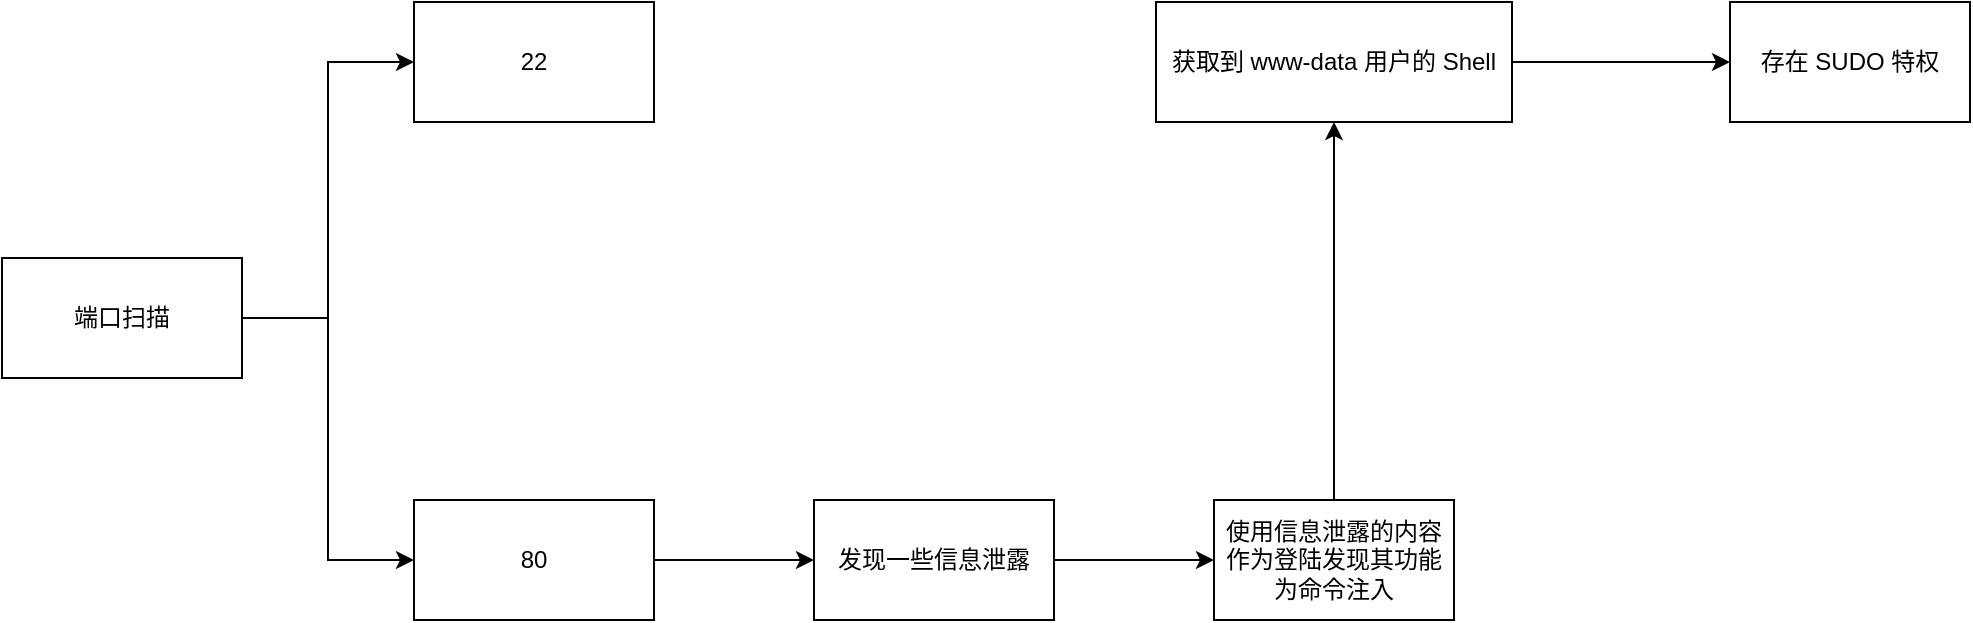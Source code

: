 <mxfile version="22.0.4" type="github">
  <diagram name="第 1 页" id="jb1iR6AMYLd8cT_AI2Zz">
    <mxGraphModel dx="1450" dy="582" grid="0" gridSize="10" guides="1" tooltips="1" connect="1" arrows="1" fold="1" page="0" pageScale="1" pageWidth="827" pageHeight="1169" math="0" shadow="0">
      <root>
        <mxCell id="0" />
        <mxCell id="1" parent="0" />
        <mxCell id="PiPdCyih-CMRkivFqta5-3" value="" style="edgeStyle=orthogonalEdgeStyle;rounded=0;orthogonalLoop=1;jettySize=auto;html=1;entryX=0;entryY=0.5;entryDx=0;entryDy=0;" edge="1" parent="1" source="PiPdCyih-CMRkivFqta5-1" target="PiPdCyih-CMRkivFqta5-2">
          <mxGeometry relative="1" as="geometry" />
        </mxCell>
        <mxCell id="PiPdCyih-CMRkivFqta5-5" value="" style="edgeStyle=orthogonalEdgeStyle;rounded=0;orthogonalLoop=1;jettySize=auto;html=1;entryX=0;entryY=0.5;entryDx=0;entryDy=0;" edge="1" parent="1" source="PiPdCyih-CMRkivFqta5-1" target="PiPdCyih-CMRkivFqta5-4">
          <mxGeometry relative="1" as="geometry" />
        </mxCell>
        <mxCell id="PiPdCyih-CMRkivFqta5-1" value="端口扫描" style="rounded=0;whiteSpace=wrap;html=1;" vertex="1" parent="1">
          <mxGeometry x="-25" y="211" width="120" height="60" as="geometry" />
        </mxCell>
        <mxCell id="PiPdCyih-CMRkivFqta5-2" value="22" style="whiteSpace=wrap;html=1;rounded=0;" vertex="1" parent="1">
          <mxGeometry x="181" y="83" width="120" height="60" as="geometry" />
        </mxCell>
        <mxCell id="PiPdCyih-CMRkivFqta5-7" value="" style="edgeStyle=orthogonalEdgeStyle;rounded=0;orthogonalLoop=1;jettySize=auto;html=1;" edge="1" parent="1" source="PiPdCyih-CMRkivFqta5-4" target="PiPdCyih-CMRkivFqta5-6">
          <mxGeometry relative="1" as="geometry" />
        </mxCell>
        <mxCell id="PiPdCyih-CMRkivFqta5-4" value="80" style="whiteSpace=wrap;html=1;rounded=0;" vertex="1" parent="1">
          <mxGeometry x="181" y="332" width="120" height="60" as="geometry" />
        </mxCell>
        <mxCell id="PiPdCyih-CMRkivFqta5-9" value="" style="edgeStyle=orthogonalEdgeStyle;rounded=0;orthogonalLoop=1;jettySize=auto;html=1;" edge="1" parent="1" source="PiPdCyih-CMRkivFqta5-6" target="PiPdCyih-CMRkivFqta5-8">
          <mxGeometry relative="1" as="geometry" />
        </mxCell>
        <mxCell id="PiPdCyih-CMRkivFqta5-6" value="发现一些信息泄露" style="whiteSpace=wrap;html=1;rounded=0;" vertex="1" parent="1">
          <mxGeometry x="381" y="332" width="120" height="60" as="geometry" />
        </mxCell>
        <mxCell id="PiPdCyih-CMRkivFqta5-11" value="" style="edgeStyle=orthogonalEdgeStyle;rounded=0;orthogonalLoop=1;jettySize=auto;html=1;" edge="1" parent="1" source="PiPdCyih-CMRkivFqta5-8" target="PiPdCyih-CMRkivFqta5-10">
          <mxGeometry relative="1" as="geometry" />
        </mxCell>
        <mxCell id="PiPdCyih-CMRkivFqta5-8" value="使用信息泄露的内容作为登陆发现其功能为命令注入" style="whiteSpace=wrap;html=1;rounded=0;" vertex="1" parent="1">
          <mxGeometry x="581" y="332" width="120" height="60" as="geometry" />
        </mxCell>
        <mxCell id="PiPdCyih-CMRkivFqta5-13" value="" style="edgeStyle=orthogonalEdgeStyle;rounded=0;orthogonalLoop=1;jettySize=auto;html=1;" edge="1" parent="1" source="PiPdCyih-CMRkivFqta5-10" target="PiPdCyih-CMRkivFqta5-12">
          <mxGeometry relative="1" as="geometry" />
        </mxCell>
        <mxCell id="PiPdCyih-CMRkivFqta5-10" value="获取到 www-data 用户的 Shell" style="whiteSpace=wrap;html=1;rounded=0;" vertex="1" parent="1">
          <mxGeometry x="552" y="83" width="178" height="60" as="geometry" />
        </mxCell>
        <mxCell id="PiPdCyih-CMRkivFqta5-12" value="存在 SUDO 特权" style="whiteSpace=wrap;html=1;rounded=0;" vertex="1" parent="1">
          <mxGeometry x="839" y="83" width="120" height="60" as="geometry" />
        </mxCell>
      </root>
    </mxGraphModel>
  </diagram>
</mxfile>
